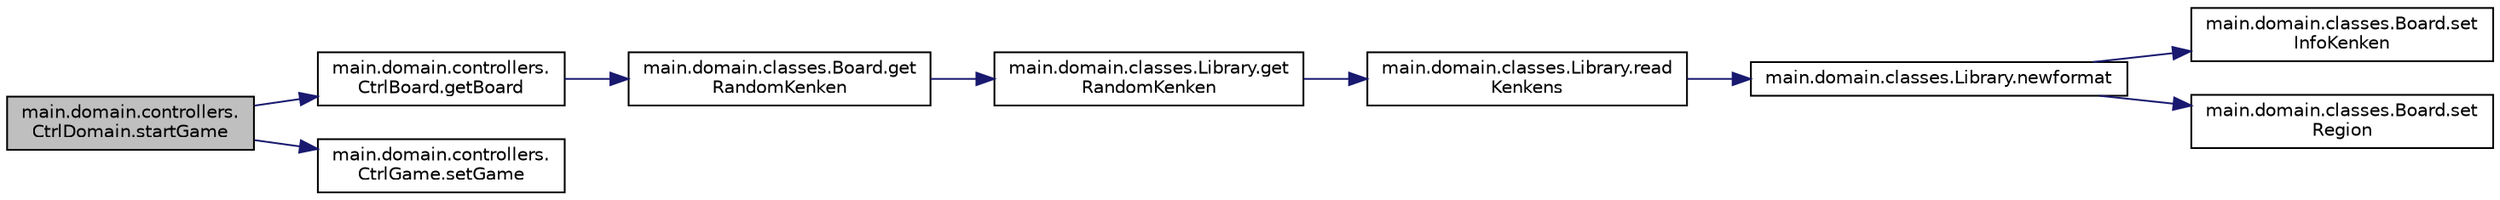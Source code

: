 digraph "main.domain.controllers.CtrlDomain.startGame"
{
 // INTERACTIVE_SVG=YES
 // LATEX_PDF_SIZE
  edge [fontname="Helvetica",fontsize="10",labelfontname="Helvetica",labelfontsize="10"];
  node [fontname="Helvetica",fontsize="10",shape=record];
  rankdir="LR";
  Node1 [label="main.domain.controllers.\lCtrlDomain.startGame",height=0.2,width=0.4,color="black", fillcolor="grey75", style="filled", fontcolor="black",tooltip=" "];
  Node1 -> Node2 [color="midnightblue",fontsize="10",style="solid",fontname="Helvetica"];
  Node2 [label="main.domain.controllers.\lCtrlBoard.getBoard",height=0.2,width=0.4,color="black", fillcolor="white", style="filled",URL="$classmain_1_1domain_1_1controllers_1_1CtrlBoard.html#a8a3513e059a9d70c093978d3dc1f968b",tooltip=" "];
  Node2 -> Node3 [color="midnightblue",fontsize="10",style="solid",fontname="Helvetica"];
  Node3 [label="main.domain.classes.Board.get\lRandomKenken",height=0.2,width=0.4,color="black", fillcolor="white", style="filled",URL="$classmain_1_1domain_1_1classes_1_1Board.html#a0c5ae3faee9839522298f6a3b499c5b9",tooltip=" "];
  Node3 -> Node4 [color="midnightblue",fontsize="10",style="solid",fontname="Helvetica"];
  Node4 [label="main.domain.classes.Library.get\lRandomKenken",height=0.2,width=0.4,color="black", fillcolor="white", style="filled",URL="$classmain_1_1domain_1_1classes_1_1Library.html#aa9123085910502cfb6fd0b16b055198b",tooltip=" "];
  Node4 -> Node5 [color="midnightblue",fontsize="10",style="solid",fontname="Helvetica"];
  Node5 [label="main.domain.classes.Library.read\lKenkens",height=0.2,width=0.4,color="black", fillcolor="white", style="filled",URL="$classmain_1_1domain_1_1classes_1_1Library.html#a170e58a93a365edcb932f43c028938c0",tooltip=" "];
  Node5 -> Node6 [color="midnightblue",fontsize="10",style="solid",fontname="Helvetica"];
  Node6 [label="main.domain.classes.Library.newformat",height=0.2,width=0.4,color="black", fillcolor="white", style="filled",URL="$classmain_1_1domain_1_1classes_1_1Library.html#a19cde1ef593469eef1640fe7b598b585",tooltip=" "];
  Node6 -> Node7 [color="midnightblue",fontsize="10",style="solid",fontname="Helvetica"];
  Node7 [label="main.domain.classes.Board.set\lInfoKenken",height=0.2,width=0.4,color="black", fillcolor="white", style="filled",URL="$classmain_1_1domain_1_1classes_1_1Board.html#a09564f6240dfa38b564226e5129eb188",tooltip=" "];
  Node6 -> Node8 [color="midnightblue",fontsize="10",style="solid",fontname="Helvetica"];
  Node8 [label="main.domain.classes.Board.set\lRegion",height=0.2,width=0.4,color="black", fillcolor="white", style="filled",URL="$classmain_1_1domain_1_1classes_1_1Board.html#adec50e9aafb4e16fad759d75d859e03d",tooltip=" "];
  Node1 -> Node9 [color="midnightblue",fontsize="10",style="solid",fontname="Helvetica"];
  Node9 [label="main.domain.controllers.\lCtrlGame.setGame",height=0.2,width=0.4,color="black", fillcolor="white", style="filled",URL="$classmain_1_1domain_1_1controllers_1_1CtrlGame.html#a514efbd5ac0249b8ea826c99b2aa1e2d",tooltip=" "];
}

